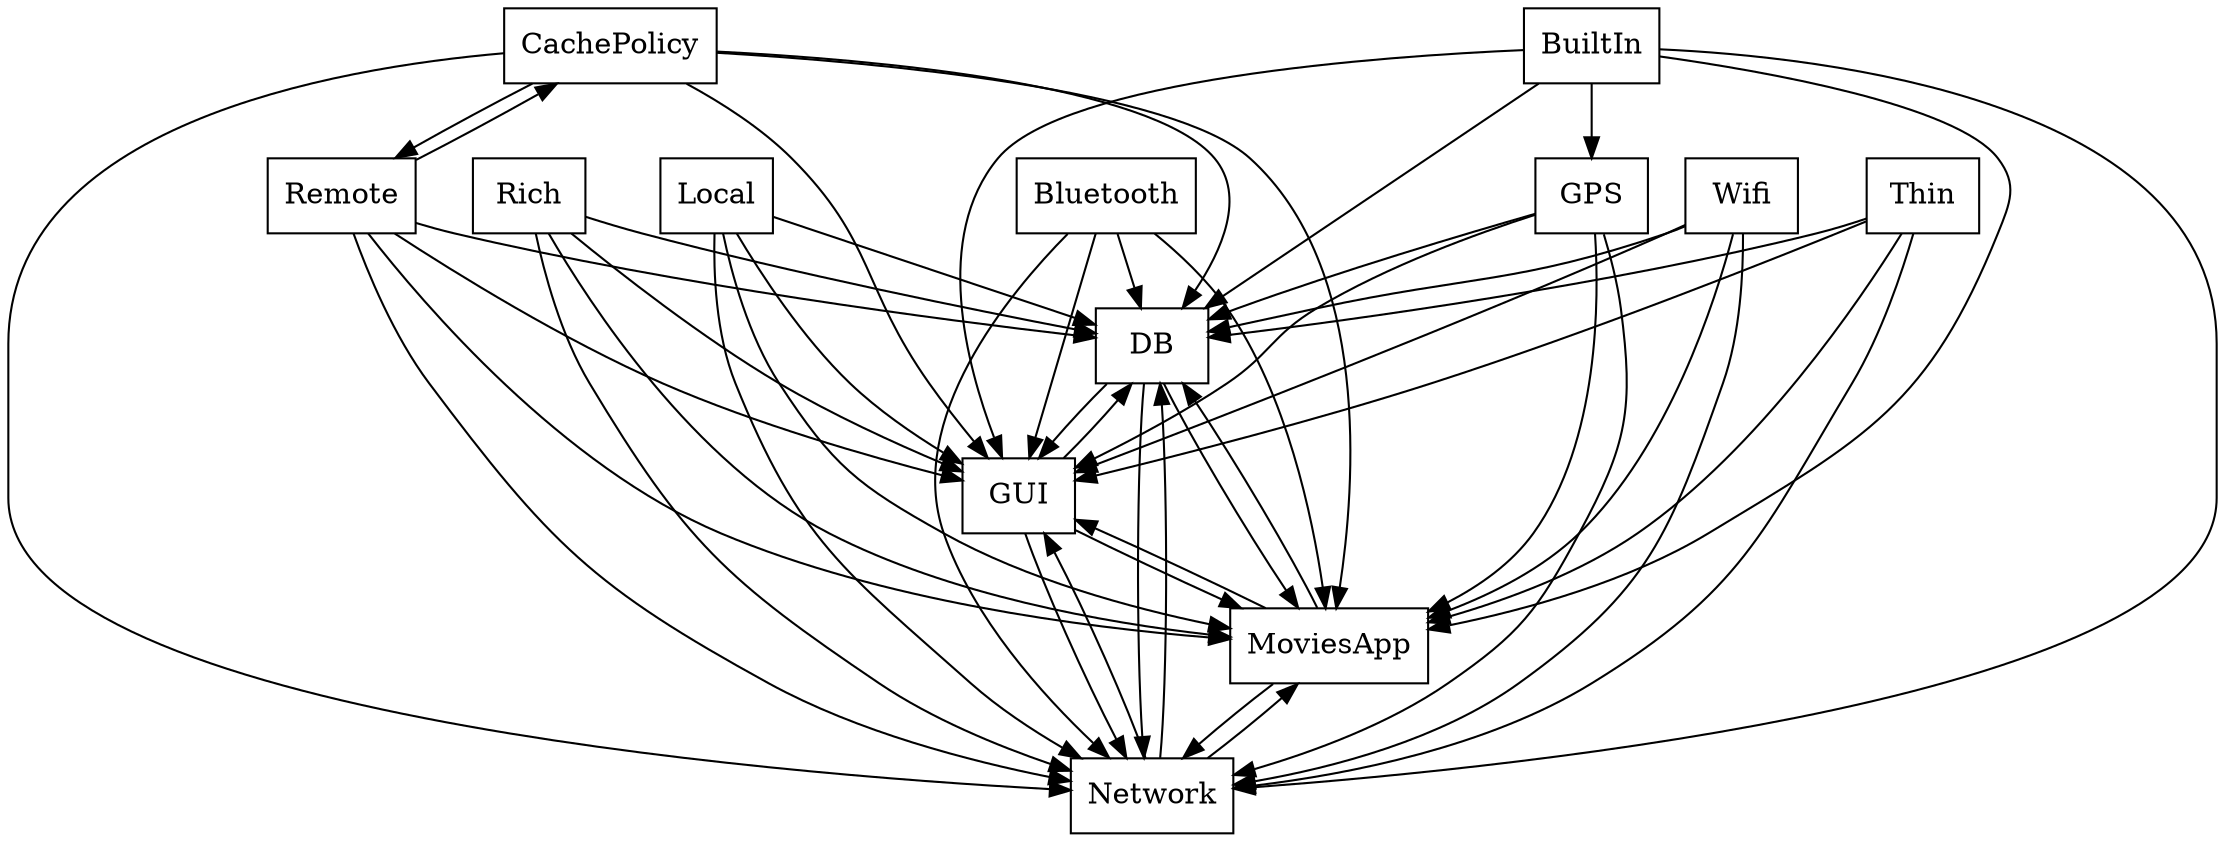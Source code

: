 digraph{
graph [rankdir=TB];
node [shape=box];
edge [arrowhead=normal];
0[label="Local",]
1[label="Bluetooth",]
2[label="Rich",]
3[label="CachePolicy",]
4[label="DB",]
5[label="Thin",]
6[label="GUI",]
7[label="Network",]
8[label="Remote",]
9[label="GPS",]
10[label="Wifi",]
11[label="MoviesApp",]
12[label="BuiltIn",]
0->4[label="",]
0->6[label="",]
0->7[label="",]
0->11[label="",]
1->4[label="",]
1->6[label="",]
1->7[label="",]
1->11[label="",]
2->4[label="",]
2->6[label="",]
2->7[label="",]
2->11[label="",]
3->4[label="",]
3->6[label="",]
3->7[label="",]
3->8[label="",]
3->11[label="",]
4->6[label="",]
4->7[label="",]
4->11[label="",]
5->4[label="",]
5->6[label="",]
5->7[label="",]
5->11[label="",]
6->4[label="",]
6->7[label="",]
6->11[label="",]
7->4[label="",]
7->6[label="",]
7->11[label="",]
8->3[label="",]
8->4[label="",]
8->6[label="",]
8->7[label="",]
8->11[label="",]
9->4[label="",]
9->6[label="",]
9->7[label="",]
9->11[label="",]
10->4[label="",]
10->6[label="",]
10->7[label="",]
10->11[label="",]
11->4[label="",]
11->6[label="",]
11->7[label="",]
12->4[label="",]
12->6[label="",]
12->7[label="",]
12->9[label="",]
12->11[label="",]
}
